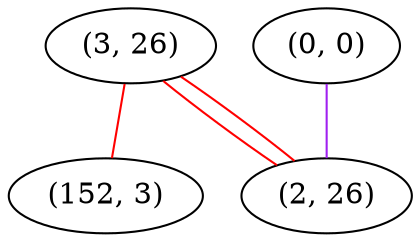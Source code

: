 graph "" {
"(3, 26)";
"(0, 0)";
"(152, 3)";
"(2, 26)";
"(3, 26)" -- "(152, 3)"  [color=red, key=0, weight=1];
"(3, 26)" -- "(2, 26)"  [color=red, key=0, weight=1];
"(3, 26)" -- "(2, 26)"  [color=red, key=1, weight=1];
"(0, 0)" -- "(2, 26)"  [color=purple, key=0, weight=4];
}
